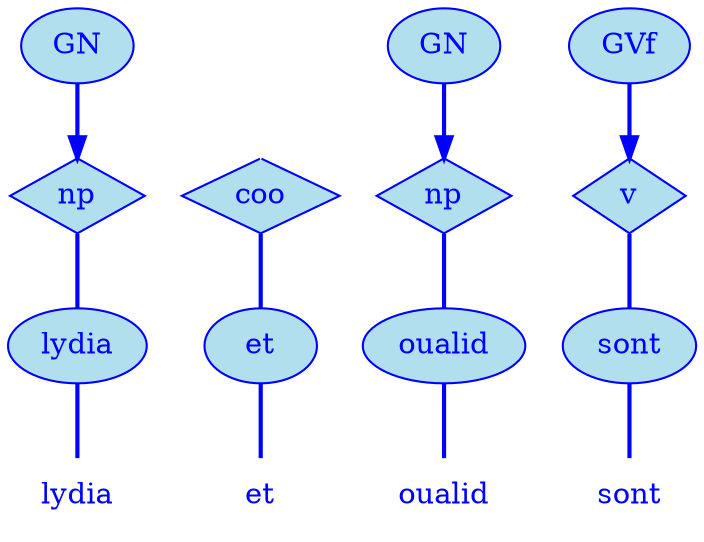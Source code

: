 digraph g {
	graph [bb="0,0,316,252"];
	node [label="\N"];
	graph [_draw_="c 5 -white C 5 -white P 4 0 0 0 252 316 252 316 0 ",
		xdotversion="1.2"];
	"mc1s1_t1#token84" [label=lydia, shape=plaintext, fillcolor=lightblue2, fontcolor=blue, pos="33,18", width="0.75", height="0.50", _ldraw_="F 14.000000 11 -Times-Roman c 4 -blue T 33 13 0 32 5 -lydia "];
	"mc1s1_W1#wordmc1s1_t1#token" [label=lydia, shape=ellipse, fillcolor=lightblue2, fontcolor=blue, pos="33,90", width="0.92", height="0.50", color=blue, style=filled, _draw_="S 6 -filled c 4 -blue C 10 -lightblue2 E 33 90 33 18 ", _ldraw_="F 14.000000 11 -Times-Roman c 4 -blue T 33 85 0 32 5 -lydia "];
	"mc1s1_P13#pos" [label=np, shape=diamond, fillcolor=lightblue2, fontcolor=blue, pos="33,162", width="0.75", height="0.50", color=blue, style=filled, _draw_="S 6 -filled c 4 -blue C 10 -lightblue2 P 4 33 180 6 162 33 144 60 162 ", _ldraw_="F 14.000000 11 -Times-Roman c 4 -blue T 33 157 0 17 2 -np "];
	"mc1s1_chk0#chunk" [label=GN, fillcolor=lightblue2, fontcolor=blue, pos="33,234", width="0.75", height="0.50", color=blue, style=filled, arrowhead=doubleoctagon, _draw_="S 6 -filled c 4 -blue C 10 -lightblue2 E 33 234 27 18 ", _ldraw_="F 14.000000 11 -Times-Roman c 4 -blue T 33 229 0 22 2 -GN "];
	"mc1s1_t3#token87" [label=et, shape=plaintext, fillcolor=lightblue2, fontcolor=blue, pos="111,18", width="0.75", height="0.50", _ldraw_="F 14.000000 11 -Times-Roman c 4 -blue T 111 13 0 14 2 -et "];
	"mc1s1_W2#wordmc1s1_t3#token" [label=et, shape=ellipse, fillcolor=lightblue2, fontcolor=blue, pos="111,90", width="0.75", height="0.50", color=blue, style=filled, _draw_="S 6 -filled c 4 -blue C 10 -lightblue2 E 111 90 27 18 ", _ldraw_="F 14.000000 11 -Times-Roman c 4 -blue T 111 85 0 14 2 -et "];
	"mc1s1_P26L1#pos" [label=coo, shape=diamond, fillcolor=lightblue2, fontcolor=blue, pos="111,162", width="0.75", height="0.50", color=blue, style=filled, _draw_="S 6 -filled c 4 -blue C 10 -lightblue2 P 4 111 180 84 162 111 144 138 162 ", _ldraw_="F 14.000000 11 -Times-Roman c 4 -blue T 111 157 0 23 3 -coo "];
	"mc1s1_t5#token78" [label=oualid, shape=plaintext, fillcolor=lightblue2, fontcolor=blue, pos="195,18", width="0.78", height="0.50", _ldraw_="F 14.000000 11 -Times-Roman c 4 -blue T 195 13 0 41 6 -oualid "];
	"mc1s1_W3#wordmc1s1_t5#token" [label=oualid, shape=ellipse, fillcolor=lightblue2, fontcolor=blue, pos="195,90", width="1.08", height="0.50", color=blue, style=filled, _draw_="S 6 -filled c 4 -blue C 10 -lightblue2 E 195 90 39 18 ", _ldraw_="F 14.000000 11 -Times-Roman c 4 -blue T 195 85 0 41 6 -oualid "];
	"mc1s1_P39#pos" [label=np, shape=diamond, fillcolor=lightblue2, fontcolor=blue, pos="195,162", width="0.75", height="0.50", color=blue, style=filled, _draw_="S 6 -filled c 4 -blue C 10 -lightblue2 P 4 195 180 168 162 195 144 222 162 ", _ldraw_="F 14.000000 11 -Times-Roman c 4 -blue T 195 157 0 17 2 -np "];
	"mc1s1_chk1#chunk" [label=GN, fillcolor=lightblue2, fontcolor=blue, pos="195,234", width="0.75", height="0.50", color=blue, style=filled, arrowhead=doubleoctagon, _draw_="S 6 -filled c 4 -blue C 10 -lightblue2 E 195 234 27 18 ", _ldraw_="F 14.000000 11 -Times-Roman c 4 -blue T 195 229 0 22 2 -GN "];
	"mc1s1_t7#token16" [label=sont, shape=plaintext, fillcolor=lightblue2, fontcolor=blue, pos="284,18", width="0.75", height="0.50", _ldraw_="F 14.000000 11 -Times-Roman c 4 -blue T 284 13 0 30 4 -sont "];
	"mc1s1_W4#wordmc1s1_t7#token" [label=sont, shape=ellipse, fillcolor=lightblue2, fontcolor=blue, pos="284,90", width="0.89", height="0.50", color=blue, style=filled, _draw_="S 6 -filled c 4 -blue C 10 -lightblue2 E 284 90 32 18 ", _ldraw_="F 14.000000 11 -Times-Roman c 4 -blue T 284 85 0 30 4 -sont "];
	"mc1s1_P52L1#pos" [label=v, shape=diamond, fillcolor=lightblue2, fontcolor=blue, pos="284,162", width="0.75", height="0.50", color=blue, style=filled, _draw_="S 6 -filled c 4 -blue C 10 -lightblue2 P 4 284 180 257 162 284 144 311 162 ", _ldraw_="F 14.000000 11 -Times-Roman c 4 -blue T 284 157 0 8 1 -v "];
	"mc1s1_chk2#chunk" [label=GVf, fillcolor=lightblue2, fontcolor=blue, pos="284,234", width="0.81", height="0.50", color=blue, style=filled, arrowhead=doubleoctagon, _draw_="S 6 -filled c 4 -blue C 10 -lightblue2 E 284 234 29 18 ", _ldraw_="F 14.000000 11 -Times-Roman c 4 -blue T 284 229 0 26 3 -GVf "];
	"mc1s1_P26L1#pos#empty" [shape=point, fillcolor=white, fontcolor=white, pos="111,234", width="0.06", height="0.06", color=white, size=2, _draw_="S 6 -filled c 5 -white C 5 -white E 111 234 2 2 "];
	"mc1s1_W1#wordmc1s1_t1#token" -> "mc1s1_t1#token84" [arrowhead=none, color=blue, fontcolor=blue, style=bold, minlen=1, pos="33,72 33,61 33,47 33,36", _draw_="S 4 -bold c 4 -blue B 4 33 72 33 61 33 47 33 36 "];
	"mc1s1_P13#pos" -> "mc1s1_W1#wordmc1s1_t1#token" [arrowhead=none, color=blue, fontcolor=blue, style=bold, minlen=1, pos="33,144 33,133 33,119 33,108", _draw_="S 4 -bold c 4 -blue B 4 33 144 33 133 33 119 33 108 "];
	"mc1s1_chk0#chunk" -> "mc1s1_P13#pos" [color=blue, fontcolor=blue, style=bold, minlen=1, pos="e,33,180 33,216 33,208 33,199 33,190", shape=normal, _draw_="S 4 -bold c 4 -blue B 4 33 216 33 208 33 199 33 190 ", _hdraw_="S 5 -solid S 15 -setlinewidth(1) c 4 -blue C 4 -blue P 3 37 190 33 180 30 190 "];
	"mc1s1_W2#wordmc1s1_t3#token" -> "mc1s1_t3#token87" [arrowhead=none, color=blue, fontcolor=blue, style=bold, minlen=1, pos="111,72 111,61 111,47 111,36", _draw_="S 4 -bold c 4 -blue B 4 111 72 111 61 111 47 111 36 "];
	"mc1s1_P26L1#pos" -> "mc1s1_W2#wordmc1s1_t3#token" [arrowhead=none, color=blue, fontcolor=blue, style=bold, minlen=1, pos="111,144 111,133 111,119 111,108", _draw_="S 4 -bold c 4 -blue B 4 111 144 111 133 111 119 111 108 "];
	"mc1s1_W3#wordmc1s1_t5#token" -> "mc1s1_t5#token78" [arrowhead=none, color=blue, fontcolor=blue, style=bold, minlen=1, pos="195,72 195,61 195,47 195,36", _draw_="S 4 -bold c 4 -blue B 4 195 72 195 61 195 47 195 36 "];
	"mc1s1_P39#pos" -> "mc1s1_W3#wordmc1s1_t5#token" [arrowhead=none, color=blue, fontcolor=blue, style=bold, minlen=1, pos="195,144 195,133 195,119 195,108", _draw_="S 4 -bold c 4 -blue B 4 195 144 195 133 195 119 195 108 "];
	"mc1s1_chk1#chunk" -> "mc1s1_P39#pos" [color=blue, fontcolor=blue, style=bold, minlen=1, pos="e,195,180 195,216 195,208 195,199 195,190", shape=normal, _draw_="S 4 -bold c 4 -blue B 4 195 216 195 208 195 199 195 190 ", _hdraw_="S 5 -solid S 15 -setlinewidth(1) c 4 -blue C 4 -blue P 3 199 190 195 180 192 190 "];
	"mc1s1_W4#wordmc1s1_t7#token" -> "mc1s1_t7#token16" [arrowhead=none, color=blue, fontcolor=blue, style=bold, minlen=1, pos="284,72 284,61 284,47 284,36", _draw_="S 4 -bold c 4 -blue B 4 284 72 284 61 284 47 284 36 "];
	"mc1s1_P52L1#pos" -> "mc1s1_W4#wordmc1s1_t7#token" [arrowhead=none, color=blue, fontcolor=blue, style=bold, minlen=1, pos="284,144 284,133 284,119 284,108", _draw_="S 4 -bold c 4 -blue B 4 284 144 284 133 284 119 284 108 "];
	"mc1s1_chk2#chunk" -> "mc1s1_P52L1#pos" [color=blue, fontcolor=blue, style=bold, minlen=1, pos="e,284,180 284,216 284,208 284,199 284,190", shape=normal, _draw_="S 4 -bold c 4 -blue B 4 284 216 284 208 284 199 284 190 ", _hdraw_="S 5 -solid S 15 -setlinewidth(1) c 4 -blue C 4 -blue P 3 288 190 284 180 281 190 "];
	"mc1s1_P26L1#pos#empty" -> "mc1s1_P26L1#pos" [color=white, fontcolor=white, minlen=1, pos="e,111,180 111,232 111,225 111,207 111,190", shape=none, _draw_="c 5 -white B 4 111 232 111 225 111 207 111 190 ", _hdraw_="S 5 -solid S 15 -setlinewidth(1) c 5 -white C 5 -white P 3 115 190 111 180 108 190 "];
}
